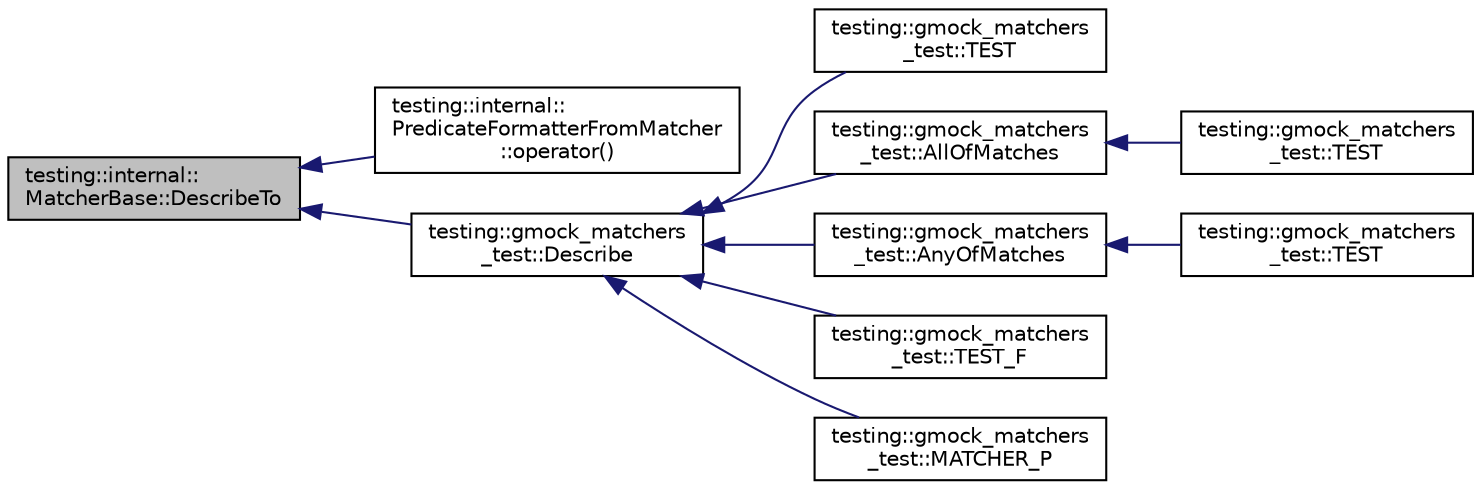 digraph "testing::internal::MatcherBase::DescribeTo"
{
  edge [fontname="Helvetica",fontsize="10",labelfontname="Helvetica",labelfontsize="10"];
  node [fontname="Helvetica",fontsize="10",shape=record];
  rankdir="LR";
  Node13 [label="testing::internal::\lMatcherBase::DescribeTo",height=0.2,width=0.4,color="black", fillcolor="grey75", style="filled", fontcolor="black"];
  Node13 -> Node14 [dir="back",color="midnightblue",fontsize="10",style="solid",fontname="Helvetica"];
  Node14 [label="testing::internal::\lPredicateFormatterFromMatcher\l::operator()",height=0.2,width=0.4,color="black", fillcolor="white", style="filled",URL="$df/dd3/classtesting_1_1internal_1_1_predicate_formatter_from_matcher.html#a51d28bee5f86347ea34b7a0f2758b599"];
  Node13 -> Node15 [dir="back",color="midnightblue",fontsize="10",style="solid",fontname="Helvetica"];
  Node15 [label="testing::gmock_matchers\l_test::Describe",height=0.2,width=0.4,color="black", fillcolor="white", style="filled",URL="$d5/de1/namespacetesting_1_1gmock__matchers__test.html#a738a538e1705ea49670aeb3ed25108e6"];
  Node15 -> Node16 [dir="back",color="midnightblue",fontsize="10",style="solid",fontname="Helvetica"];
  Node16 [label="testing::gmock_matchers\l_test::TEST",height=0.2,width=0.4,color="black", fillcolor="white", style="filled",URL="$d5/de1/namespacetesting_1_1gmock__matchers__test.html#ae85f2ec21822e884ac9ff58741d420d2"];
  Node15 -> Node17 [dir="back",color="midnightblue",fontsize="10",style="solid",fontname="Helvetica"];
  Node17 [label="testing::gmock_matchers\l_test::AllOfMatches",height=0.2,width=0.4,color="black", fillcolor="white", style="filled",URL="$d5/de1/namespacetesting_1_1gmock__matchers__test.html#a51d8731c3824a6acdaa594645dd46779"];
  Node17 -> Node18 [dir="back",color="midnightblue",fontsize="10",style="solid",fontname="Helvetica"];
  Node18 [label="testing::gmock_matchers\l_test::TEST",height=0.2,width=0.4,color="black", fillcolor="white", style="filled",URL="$d5/de1/namespacetesting_1_1gmock__matchers__test.html#a7714d041eb2dd2e233db7f175fedef5a"];
  Node15 -> Node19 [dir="back",color="midnightblue",fontsize="10",style="solid",fontname="Helvetica"];
  Node19 [label="testing::gmock_matchers\l_test::AnyOfMatches",height=0.2,width=0.4,color="black", fillcolor="white", style="filled",URL="$d5/de1/namespacetesting_1_1gmock__matchers__test.html#aa4e9deb0a98413e62516451e7c060c7a"];
  Node19 -> Node20 [dir="back",color="midnightblue",fontsize="10",style="solid",fontname="Helvetica"];
  Node20 [label="testing::gmock_matchers\l_test::TEST",height=0.2,width=0.4,color="black", fillcolor="white", style="filled",URL="$d5/de1/namespacetesting_1_1gmock__matchers__test.html#a4949d40a1ac77182274189c21848af00"];
  Node15 -> Node21 [dir="back",color="midnightblue",fontsize="10",style="solid",fontname="Helvetica"];
  Node21 [label="testing::gmock_matchers\l_test::TEST_F",height=0.2,width=0.4,color="black", fillcolor="white", style="filled",URL="$d5/de1/namespacetesting_1_1gmock__matchers__test.html#a264de01a5019e5c358116845bf5edd14"];
  Node15 -> Node22 [dir="back",color="midnightblue",fontsize="10",style="solid",fontname="Helvetica"];
  Node22 [label="testing::gmock_matchers\l_test::MATCHER_P",height=0.2,width=0.4,color="black", fillcolor="white", style="filled",URL="$d5/de1/namespacetesting_1_1gmock__matchers__test.html#a3d3f285bba1766bf9daf840a16e79924"];
}
